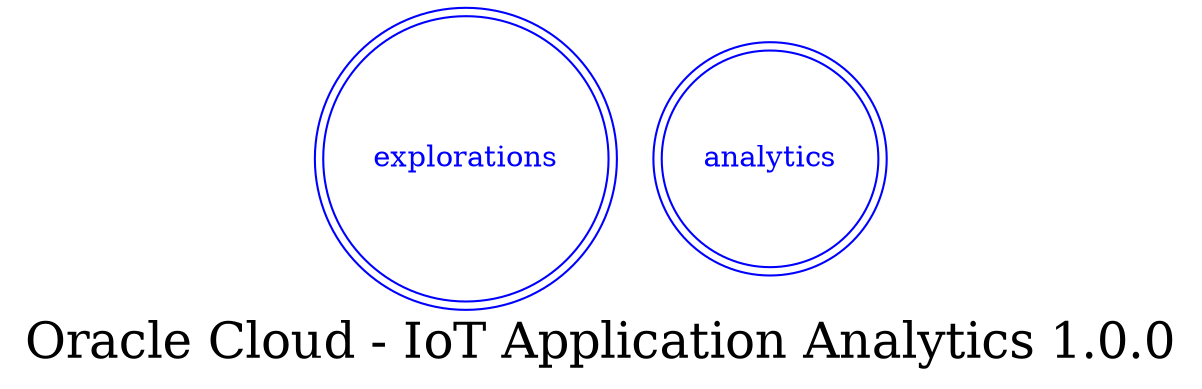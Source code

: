 digraph LexiconGraph {
graph[label="Oracle Cloud - IoT Application Analytics 1.0.0", fontsize=24]
splines=true
"explorations" [color=blue, fontcolor=blue, shape=doublecircle]
"analytics" [color=blue, fontcolor=blue, shape=doublecircle]
}
